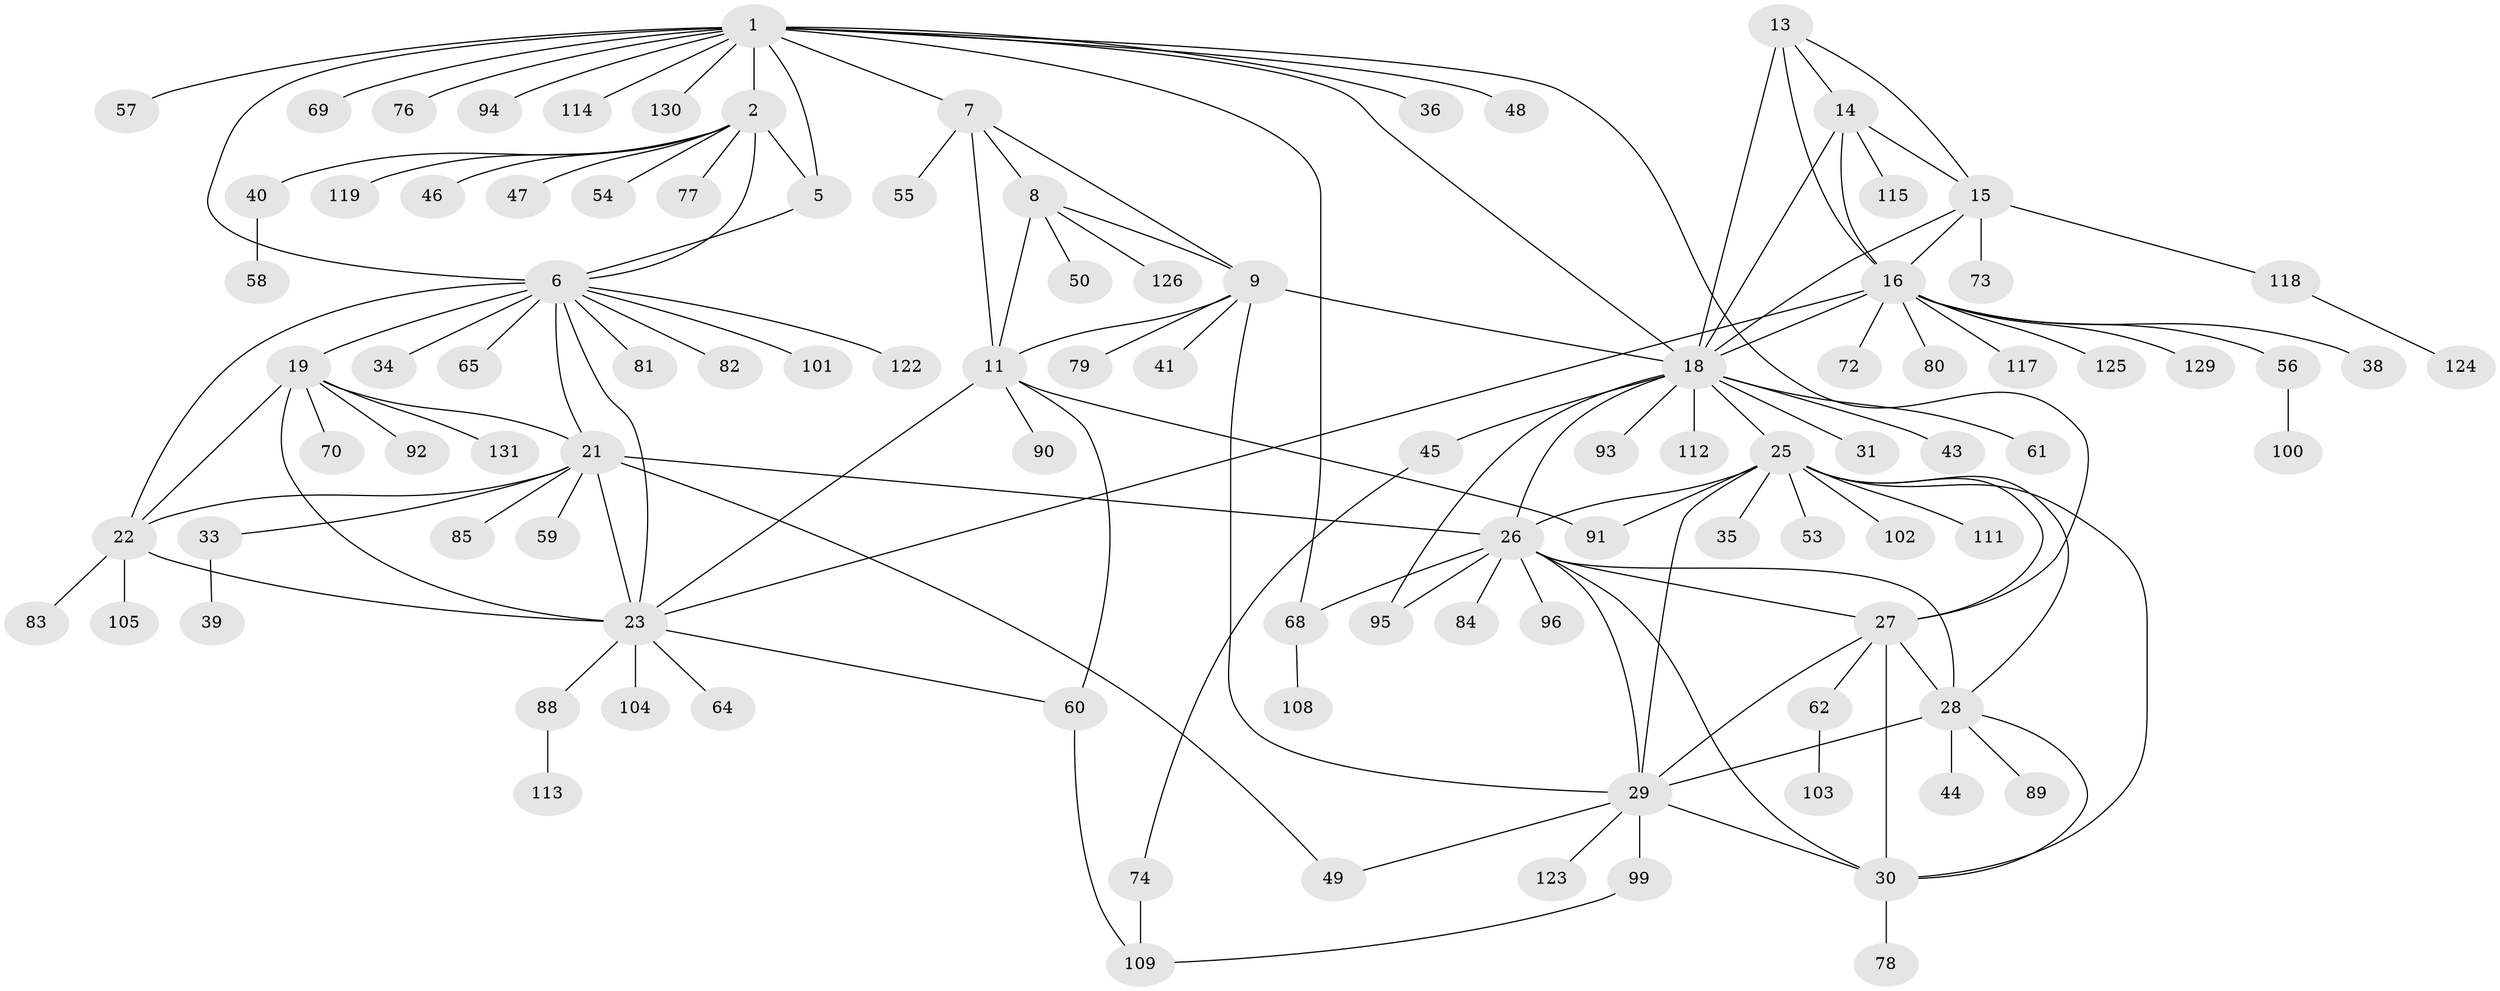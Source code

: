 // Generated by graph-tools (version 1.1) at 2025/52/02/27/25 19:52:17]
// undirected, 102 vertices, 143 edges
graph export_dot {
graph [start="1"]
  node [color=gray90,style=filled];
  1 [super="+4"];
  2 [super="+3"];
  5 [super="+97"];
  6 [super="+20"];
  7 [super="+10"];
  8 [super="+63"];
  9 [super="+127"];
  11 [super="+12"];
  13;
  14;
  15 [super="+116"];
  16 [super="+17"];
  18 [super="+37"];
  19 [super="+24"];
  21 [super="+52"];
  22;
  23 [super="+32"];
  25 [super="+75"];
  26 [super="+71"];
  27 [super="+42"];
  28 [super="+87"];
  29 [super="+67"];
  30 [super="+106"];
  31;
  33 [super="+51"];
  34;
  35;
  36;
  38;
  39;
  40;
  41;
  43;
  44;
  45 [super="+121"];
  46;
  47;
  48;
  49 [super="+66"];
  50;
  53;
  54;
  55;
  56;
  57;
  58 [super="+98"];
  59;
  60;
  61 [super="+107"];
  62;
  64;
  65;
  68;
  69 [super="+132"];
  70;
  72;
  73;
  74;
  76;
  77;
  78;
  79;
  80;
  81;
  82;
  83 [super="+86"];
  84;
  85;
  88;
  89;
  90;
  91;
  92;
  93;
  94;
  95;
  96;
  99;
  100;
  101;
  102;
  103;
  104;
  105;
  108 [super="+110"];
  109 [super="+120"];
  111;
  112;
  113 [super="+128"];
  114;
  115;
  117;
  118;
  119;
  122;
  123;
  124;
  125;
  126;
  129;
  130;
  131;
  1 -- 2 [weight=4];
  1 -- 5 [weight=2];
  1 -- 6 [weight=2];
  1 -- 27;
  1 -- 48;
  1 -- 57;
  1 -- 76;
  1 -- 114;
  1 -- 130;
  1 -- 36;
  1 -- 68;
  1 -- 69;
  1 -- 7;
  1 -- 18;
  1 -- 94;
  2 -- 5 [weight=2];
  2 -- 6 [weight=2];
  2 -- 77;
  2 -- 40;
  2 -- 46;
  2 -- 47;
  2 -- 54;
  2 -- 119;
  5 -- 6;
  6 -- 81;
  6 -- 101;
  6 -- 122;
  6 -- 65;
  6 -- 34;
  6 -- 82;
  6 -- 19 [weight=2];
  6 -- 21;
  6 -- 22;
  6 -- 23;
  7 -- 8 [weight=2];
  7 -- 9 [weight=2];
  7 -- 11 [weight=4];
  7 -- 55;
  8 -- 9;
  8 -- 11 [weight=2];
  8 -- 50;
  8 -- 126;
  9 -- 11 [weight=2];
  9 -- 18;
  9 -- 29;
  9 -- 41;
  9 -- 79;
  11 -- 90;
  11 -- 91;
  11 -- 23;
  11 -- 60;
  13 -- 14;
  13 -- 15;
  13 -- 16 [weight=2];
  13 -- 18;
  14 -- 15;
  14 -- 16 [weight=2];
  14 -- 18;
  14 -- 115;
  15 -- 16 [weight=2];
  15 -- 18;
  15 -- 73;
  15 -- 118;
  16 -- 18 [weight=2];
  16 -- 38;
  16 -- 80;
  16 -- 117;
  16 -- 129;
  16 -- 72;
  16 -- 23;
  16 -- 56;
  16 -- 125;
  18 -- 25;
  18 -- 31;
  18 -- 43;
  18 -- 61;
  18 -- 93;
  18 -- 95;
  18 -- 112;
  18 -- 26;
  18 -- 45;
  19 -- 21 [weight=2];
  19 -- 22 [weight=2];
  19 -- 23 [weight=2];
  19 -- 92;
  19 -- 131;
  19 -- 70;
  21 -- 22;
  21 -- 23;
  21 -- 26;
  21 -- 33;
  21 -- 49;
  21 -- 85;
  21 -- 59;
  22 -- 23;
  22 -- 83;
  22 -- 105;
  23 -- 60;
  23 -- 64;
  23 -- 88;
  23 -- 104;
  25 -- 26;
  25 -- 27;
  25 -- 28;
  25 -- 29;
  25 -- 30;
  25 -- 35;
  25 -- 53;
  25 -- 91;
  25 -- 102;
  25 -- 111;
  26 -- 27;
  26 -- 28;
  26 -- 29;
  26 -- 30;
  26 -- 68;
  26 -- 84;
  26 -- 95;
  26 -- 96;
  27 -- 28;
  27 -- 29;
  27 -- 30;
  27 -- 62;
  28 -- 29;
  28 -- 30;
  28 -- 44;
  28 -- 89;
  29 -- 30;
  29 -- 49;
  29 -- 99;
  29 -- 123;
  30 -- 78;
  33 -- 39;
  40 -- 58;
  45 -- 74;
  56 -- 100;
  60 -- 109;
  62 -- 103;
  68 -- 108;
  74 -- 109;
  88 -- 113;
  99 -- 109;
  118 -- 124;
}
